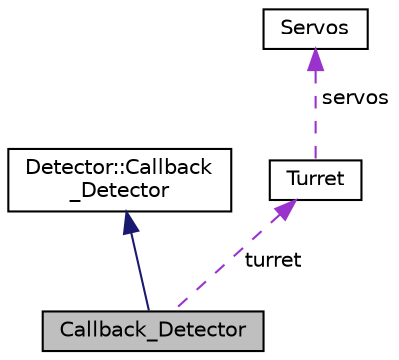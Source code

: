 digraph "Callback_Detector"
{
 // LATEX_PDF_SIZE
  edge [fontname="Helvetica",fontsize="10",labelfontname="Helvetica",labelfontsize="10"];
  node [fontname="Helvetica",fontsize="10",shape=record];
  Node1 [label="Callback_Detector",height=0.2,width=0.4,color="black", fillcolor="grey75", style="filled", fontcolor="black",tooltip=" "];
  Node2 -> Node1 [dir="back",color="midnightblue",fontsize="10",style="solid"];
  Node2 [label="Detector::Callback\l_Detector",height=0.2,width=0.4,color="black", fillcolor="white", style="filled",URL="$structDetector_1_1Callback__Detector.html",tooltip="Callback interface which needs to be implemented by the user."];
  Node3 -> Node1 [dir="back",color="darkorchid3",fontsize="10",style="dashed",label=" turret" ];
  Node3 [label="Turret",height=0.2,width=0.4,color="black", fillcolor="white", style="filled",URL="$classTurret.html",tooltip="Turret class definition."];
  Node4 -> Node3 [dir="back",color="darkorchid3",fontsize="10",style="dashed",label=" servos" ];
  Node4 [label="Servos",height=0.2,width=0.4,color="black", fillcolor="white", style="filled",URL="$classServos.html",tooltip="A class to control servos using PCA9685 PWM driver."];
}
